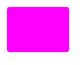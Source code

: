 @startuml

skinparam ClassBackgroundColor #Fuchsia
skinparam ClassFontColor #Fuchsia
skinparam ClassBorderColor #Fuchsia

skinparam ClassStereotypeFontSize 0
skinparam CircledCharacterFontSize 0
skinparam CircledCharacterRadius 0
skinparam ClassBorderThickness 0
skinparam Shadowing false

class Dummy

@enduml